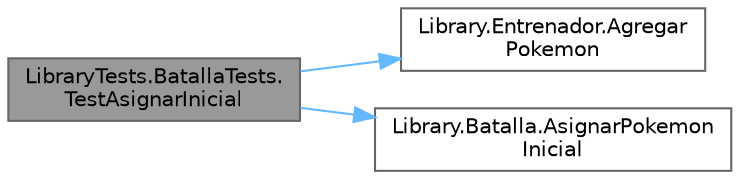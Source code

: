 digraph "LibraryTests.BatallaTests.TestAsignarInicial"
{
 // INTERACTIVE_SVG=YES
 // LATEX_PDF_SIZE
  bgcolor="transparent";
  edge [fontname=Helvetica,fontsize=10,labelfontname=Helvetica,labelfontsize=10];
  node [fontname=Helvetica,fontsize=10,shape=box,height=0.2,width=0.4];
  rankdir="LR";
  Node1 [id="Node000001",label="LibraryTests.BatallaTests.\lTestAsignarInicial",height=0.2,width=0.4,color="gray40", fillcolor="grey60", style="filled", fontcolor="black",tooltip="Este test comprueba que se asigne correctamente un Pokémon actual a cada jugador."];
  Node1 -> Node2 [id="edge1_Node000001_Node000002",color="steelblue1",style="solid",tooltip=" "];
  Node2 [id="Node000002",label="Library.Entrenador.Agregar\lPokemon",height=0.2,width=0.4,color="grey40", fillcolor="white", style="filled",URL="$classLibrary_1_1Entrenador.html#a1c36ee3384dbf4e27738cac2b4714c8f",tooltip="Agrega un Pokémon al catálogo del entrenador."];
  Node1 -> Node3 [id="edge2_Node000001_Node000003",color="steelblue1",style="solid",tooltip=" "];
  Node3 [id="Node000003",label="Library.Batalla.AsignarPokemon\lInicial",height=0.2,width=0.4,color="grey40", fillcolor="white", style="filled",URL="$classLibrary_1_1Batalla.html#a0467206ec28232b6f2d29a4b653bd2a0",tooltip="Le asigna al jugador un Pokémon aleatorio de su catálogo para atacar."];
}
